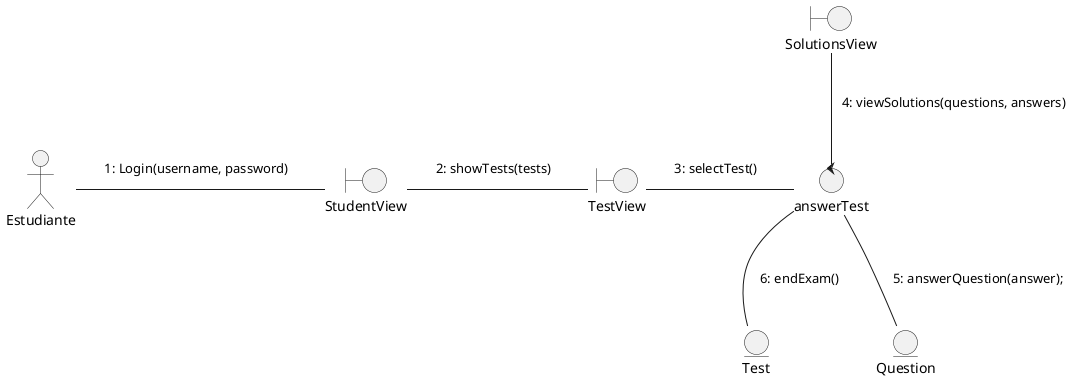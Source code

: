 @startuml clase_analisis 

skinparam NoteBackgroundColor transparent
skinparam NoteBorderColor transparent

actor Estudiante
boundary "StudentView" as vista_estudiante
boundary "TestView" as responder_examen
boundary "SolutionsView" as soluciones
control "answerTest" as controlador 
entity Test as examen
entity Question as pregunta

Estudiante -r- vista_estudiante
note on link
1: Login(username, password)
end note
vista_estudiante -r- responder_examen
note on link
2: showTests(tests)
end note
responder_examen -r- controlador
note on link
3: selectTest()
end note
controlador -u- soluciones
note on link
4: viewSolutions(questions, answers)
end note
controlador -- pregunta
note on link
5: answerQuestion(answer);
end note
controlador -- examen
note on link
6: endExam()
end note


@enduml